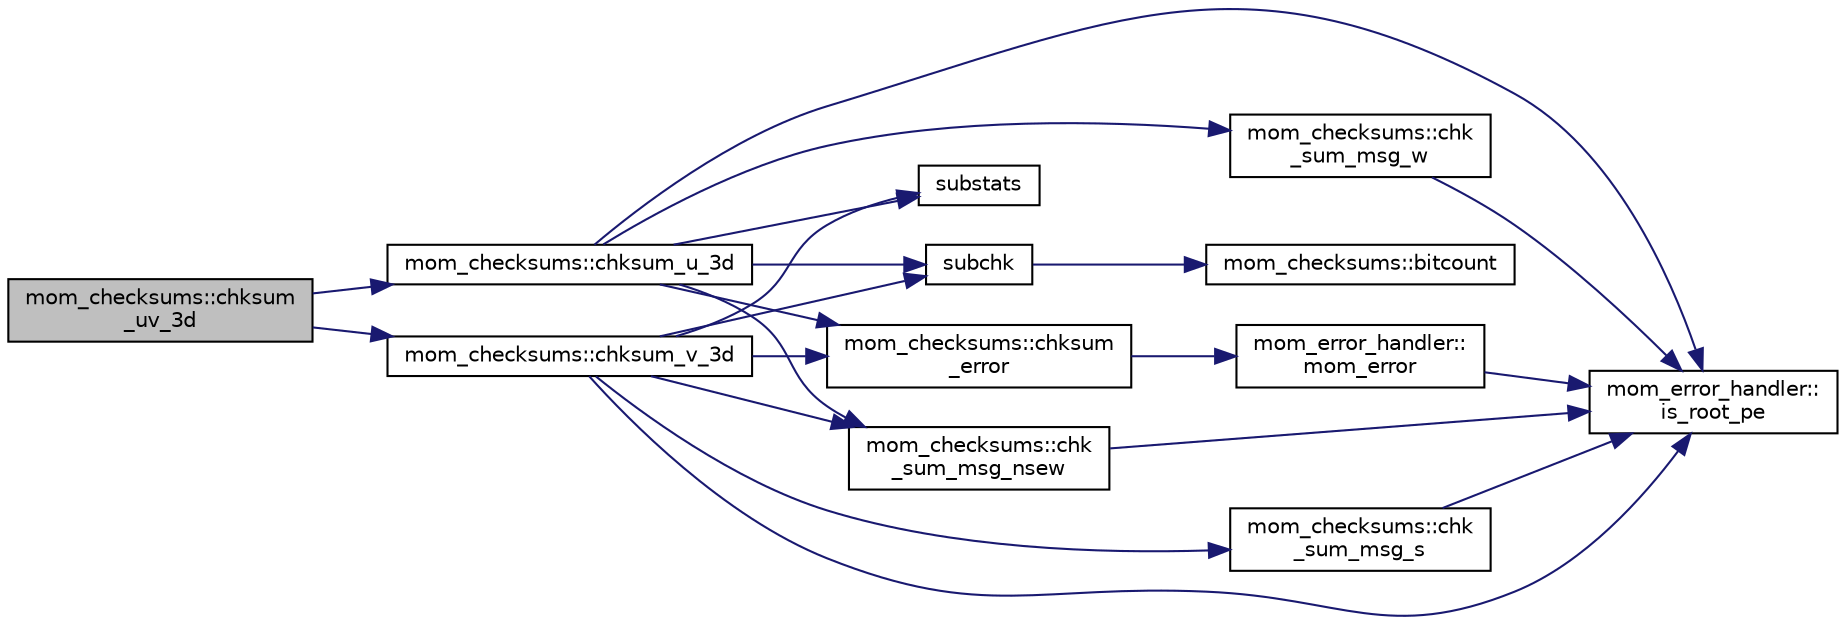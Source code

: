 digraph "mom_checksums::chksum_uv_3d"
{
 // INTERACTIVE_SVG=YES
 // LATEX_PDF_SIZE
  edge [fontname="Helvetica",fontsize="10",labelfontname="Helvetica",labelfontsize="10"];
  node [fontname="Helvetica",fontsize="10",shape=record];
  rankdir="LR";
  Node1 [label="mom_checksums::chksum\l_uv_3d",height=0.2,width=0.4,color="black", fillcolor="grey75", style="filled", fontcolor="black",tooltip="Checksums a pair of 3d velocity arrays staggered at C-grid locations."];
  Node1 -> Node2 [color="midnightblue",fontsize="10",style="solid",fontname="Helvetica"];
  Node2 [label="mom_checksums::chksum_u_3d",height=0.2,width=0.4,color="black", fillcolor="white", style="filled",URL="$namespacemom__checksums.html#a002adb81ca40e3604e68c69c470e3a60",tooltip="Checksums a 3d array staggered at C-grid u points."];
  Node2 -> Node3 [color="midnightblue",fontsize="10",style="solid",fontname="Helvetica"];
  Node3 [label="mom_checksums::chk\l_sum_msg_nsew",height=0.2,width=0.4,color="black", fillcolor="white", style="filled",URL="$namespacemom__checksums.html#a2bbf928379ba9abdc67a2f6f93ea8c34",tooltip="Write a message including checksums of non-shifted and laterally shifted arrays."];
  Node3 -> Node4 [color="midnightblue",fontsize="10",style="solid",fontname="Helvetica"];
  Node4 [label="mom_error_handler::\lis_root_pe",height=0.2,width=0.4,color="black", fillcolor="white", style="filled",URL="$namespacemom__error__handler.html#ad5f00a53059c72fe2332d1436c80ca71",tooltip="This returns .true. if the current PE is the root PE."];
  Node2 -> Node5 [color="midnightblue",fontsize="10",style="solid",fontname="Helvetica"];
  Node5 [label="mom_checksums::chk\l_sum_msg_w",height=0.2,width=0.4,color="black", fillcolor="white", style="filled",URL="$namespacemom__checksums.html#ad46f7b2b2e81477204b3eca85f920d11",tooltip="Write a message including checksums of non-shifted and westward shifted arrays."];
  Node5 -> Node4 [color="midnightblue",fontsize="10",style="solid",fontname="Helvetica"];
  Node2 -> Node6 [color="midnightblue",fontsize="10",style="solid",fontname="Helvetica"];
  Node6 [label="mom_checksums::chksum\l_error",height=0.2,width=0.4,color="black", fillcolor="white", style="filled",URL="$namespacemom__checksums.html#a6400a8423305b77e4aed5d1cb4c24520",tooltip="A wrapper for MOM_error used in the checksum code."];
  Node6 -> Node7 [color="midnightblue",fontsize="10",style="solid",fontname="Helvetica"];
  Node7 [label="mom_error_handler::\lmom_error",height=0.2,width=0.4,color="black", fillcolor="white", style="filled",URL="$namespacemom__error__handler.html#a460cfb79a06c29fc249952c2a3710d67",tooltip="This provides a convenient interface for writing an mpp_error message with run-time filter based on a..."];
  Node7 -> Node4 [color="midnightblue",fontsize="10",style="solid",fontname="Helvetica"];
  Node2 -> Node4 [color="midnightblue",fontsize="10",style="solid",fontname="Helvetica"];
  Node2 -> Node8 [color="midnightblue",fontsize="10",style="solid",fontname="Helvetica"];
  Node8 [label="subchk",height=0.2,width=0.4,color="black", fillcolor="white", style="filled",URL="$MOM__checksums_8F90.html#a9a7c036cc3f0557b0ca26ff97aa2ad1b",tooltip=" "];
  Node8 -> Node9 [color="midnightblue",fontsize="10",style="solid",fontname="Helvetica"];
  Node9 [label="mom_checksums::bitcount",height=0.2,width=0.4,color="black", fillcolor="white", style="filled",URL="$namespacemom__checksums.html#a13c171528ae5ab341cf75ef302a5b930",tooltip="Does a bitcount of a number by first casting to an integer and then using BTEST to check bit by bit."];
  Node2 -> Node10 [color="midnightblue",fontsize="10",style="solid",fontname="Helvetica"];
  Node10 [label="substats",height=0.2,width=0.4,color="black", fillcolor="white", style="filled",URL="$MOM__checksums_8F90.html#ad399546f73e634377973802b3dc64d28",tooltip=" "];
  Node1 -> Node11 [color="midnightblue",fontsize="10",style="solid",fontname="Helvetica"];
  Node11 [label="mom_checksums::chksum_v_3d",height=0.2,width=0.4,color="black", fillcolor="white", style="filled",URL="$namespacemom__checksums.html#a3c48ee0130a4658c4c4224cdbe4449b9",tooltip="Checksums a 3d array staggered at C-grid v points."];
  Node11 -> Node3 [color="midnightblue",fontsize="10",style="solid",fontname="Helvetica"];
  Node11 -> Node12 [color="midnightblue",fontsize="10",style="solid",fontname="Helvetica"];
  Node12 [label="mom_checksums::chk\l_sum_msg_s",height=0.2,width=0.4,color="black", fillcolor="white", style="filled",URL="$namespacemom__checksums.html#a980dd3235b339afa9decbe8474a0bc58",tooltip="Write a message including checksums of non-shifted and southward shifted arrays."];
  Node12 -> Node4 [color="midnightblue",fontsize="10",style="solid",fontname="Helvetica"];
  Node11 -> Node6 [color="midnightblue",fontsize="10",style="solid",fontname="Helvetica"];
  Node11 -> Node4 [color="midnightblue",fontsize="10",style="solid",fontname="Helvetica"];
  Node11 -> Node8 [color="midnightblue",fontsize="10",style="solid",fontname="Helvetica"];
  Node11 -> Node10 [color="midnightblue",fontsize="10",style="solid",fontname="Helvetica"];
}
